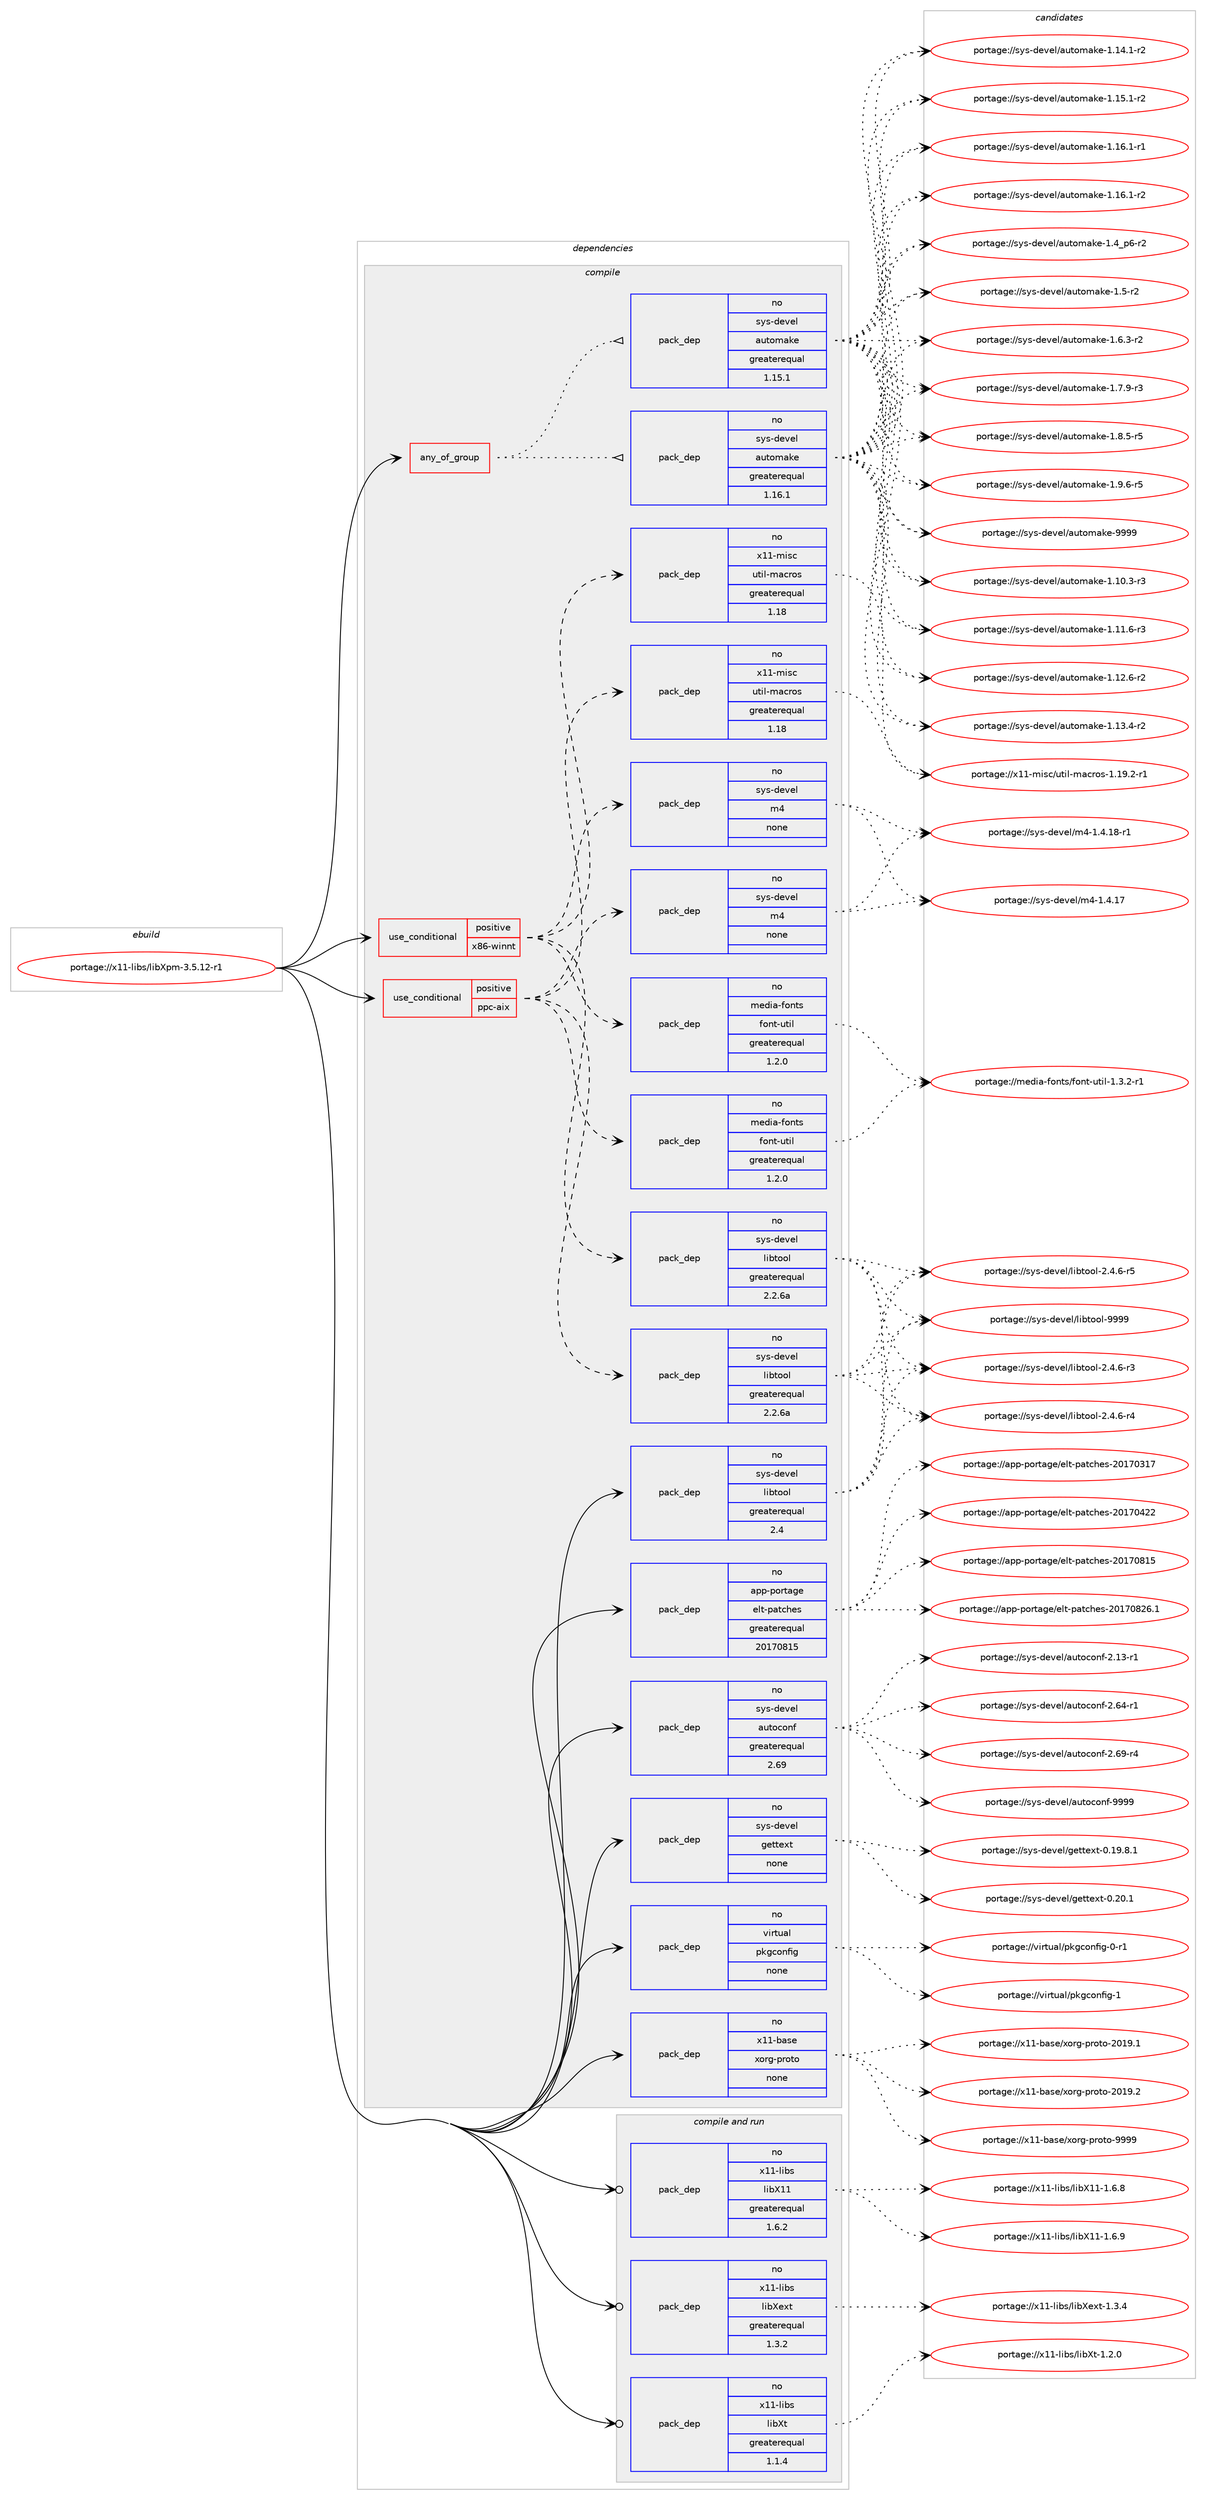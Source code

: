 digraph prolog {

# *************
# Graph options
# *************

newrank=true;
concentrate=true;
compound=true;
graph [rankdir=LR,fontname=Helvetica,fontsize=10,ranksep=1.5];#, ranksep=2.5, nodesep=0.2];
edge  [arrowhead=vee];
node  [fontname=Helvetica,fontsize=10];

# **********
# The ebuild
# **********

subgraph cluster_leftcol {
color=gray;
rank=same;
label=<<i>ebuild</i>>;
id [label="portage://x11-libs/libXpm-3.5.12-r1", color=red, width=4, href="../x11-libs/libXpm-3.5.12-r1.svg"];
}

# ****************
# The dependencies
# ****************

subgraph cluster_midcol {
color=gray;
label=<<i>dependencies</i>>;
subgraph cluster_compile {
fillcolor="#eeeeee";
style=filled;
label=<<i>compile</i>>;
subgraph any7763 {
dependency449799 [label=<<TABLE BORDER="0" CELLBORDER="1" CELLSPACING="0" CELLPADDING="4"><TR><TD CELLPADDING="10">any_of_group</TD></TR></TABLE>>, shape=none, color=red];subgraph pack333781 {
dependency449800 [label=<<TABLE BORDER="0" CELLBORDER="1" CELLSPACING="0" CELLPADDING="4" WIDTH="220"><TR><TD ROWSPAN="6" CELLPADDING="30">pack_dep</TD></TR><TR><TD WIDTH="110">no</TD></TR><TR><TD>sys-devel</TD></TR><TR><TD>automake</TD></TR><TR><TD>greaterequal</TD></TR><TR><TD>1.16.1</TD></TR></TABLE>>, shape=none, color=blue];
}
dependency449799:e -> dependency449800:w [weight=20,style="dotted",arrowhead="oinv"];
subgraph pack333782 {
dependency449801 [label=<<TABLE BORDER="0" CELLBORDER="1" CELLSPACING="0" CELLPADDING="4" WIDTH="220"><TR><TD ROWSPAN="6" CELLPADDING="30">pack_dep</TD></TR><TR><TD WIDTH="110">no</TD></TR><TR><TD>sys-devel</TD></TR><TR><TD>automake</TD></TR><TR><TD>greaterequal</TD></TR><TR><TD>1.15.1</TD></TR></TABLE>>, shape=none, color=blue];
}
dependency449799:e -> dependency449801:w [weight=20,style="dotted",arrowhead="oinv"];
}
id:e -> dependency449799:w [weight=20,style="solid",arrowhead="vee"];
subgraph cond107968 {
dependency449802 [label=<<TABLE BORDER="0" CELLBORDER="1" CELLSPACING="0" CELLPADDING="4"><TR><TD ROWSPAN="3" CELLPADDING="10">use_conditional</TD></TR><TR><TD>positive</TD></TR><TR><TD>ppc-aix</TD></TR></TABLE>>, shape=none, color=red];
subgraph pack333783 {
dependency449803 [label=<<TABLE BORDER="0" CELLBORDER="1" CELLSPACING="0" CELLPADDING="4" WIDTH="220"><TR><TD ROWSPAN="6" CELLPADDING="30">pack_dep</TD></TR><TR><TD WIDTH="110">no</TD></TR><TR><TD>sys-devel</TD></TR><TR><TD>libtool</TD></TR><TR><TD>greaterequal</TD></TR><TR><TD>2.2.6a</TD></TR></TABLE>>, shape=none, color=blue];
}
dependency449802:e -> dependency449803:w [weight=20,style="dashed",arrowhead="vee"];
subgraph pack333784 {
dependency449804 [label=<<TABLE BORDER="0" CELLBORDER="1" CELLSPACING="0" CELLPADDING="4" WIDTH="220"><TR><TD ROWSPAN="6" CELLPADDING="30">pack_dep</TD></TR><TR><TD WIDTH="110">no</TD></TR><TR><TD>sys-devel</TD></TR><TR><TD>m4</TD></TR><TR><TD>none</TD></TR><TR><TD></TD></TR></TABLE>>, shape=none, color=blue];
}
dependency449802:e -> dependency449804:w [weight=20,style="dashed",arrowhead="vee"];
subgraph pack333785 {
dependency449805 [label=<<TABLE BORDER="0" CELLBORDER="1" CELLSPACING="0" CELLPADDING="4" WIDTH="220"><TR><TD ROWSPAN="6" CELLPADDING="30">pack_dep</TD></TR><TR><TD WIDTH="110">no</TD></TR><TR><TD>x11-misc</TD></TR><TR><TD>util-macros</TD></TR><TR><TD>greaterequal</TD></TR><TR><TD>1.18</TD></TR></TABLE>>, shape=none, color=blue];
}
dependency449802:e -> dependency449805:w [weight=20,style="dashed",arrowhead="vee"];
subgraph pack333786 {
dependency449806 [label=<<TABLE BORDER="0" CELLBORDER="1" CELLSPACING="0" CELLPADDING="4" WIDTH="220"><TR><TD ROWSPAN="6" CELLPADDING="30">pack_dep</TD></TR><TR><TD WIDTH="110">no</TD></TR><TR><TD>media-fonts</TD></TR><TR><TD>font-util</TD></TR><TR><TD>greaterequal</TD></TR><TR><TD>1.2.0</TD></TR></TABLE>>, shape=none, color=blue];
}
dependency449802:e -> dependency449806:w [weight=20,style="dashed",arrowhead="vee"];
}
id:e -> dependency449802:w [weight=20,style="solid",arrowhead="vee"];
subgraph cond107969 {
dependency449807 [label=<<TABLE BORDER="0" CELLBORDER="1" CELLSPACING="0" CELLPADDING="4"><TR><TD ROWSPAN="3" CELLPADDING="10">use_conditional</TD></TR><TR><TD>positive</TD></TR><TR><TD>x86-winnt</TD></TR></TABLE>>, shape=none, color=red];
subgraph pack333787 {
dependency449808 [label=<<TABLE BORDER="0" CELLBORDER="1" CELLSPACING="0" CELLPADDING="4" WIDTH="220"><TR><TD ROWSPAN="6" CELLPADDING="30">pack_dep</TD></TR><TR><TD WIDTH="110">no</TD></TR><TR><TD>sys-devel</TD></TR><TR><TD>libtool</TD></TR><TR><TD>greaterequal</TD></TR><TR><TD>2.2.6a</TD></TR></TABLE>>, shape=none, color=blue];
}
dependency449807:e -> dependency449808:w [weight=20,style="dashed",arrowhead="vee"];
subgraph pack333788 {
dependency449809 [label=<<TABLE BORDER="0" CELLBORDER="1" CELLSPACING="0" CELLPADDING="4" WIDTH="220"><TR><TD ROWSPAN="6" CELLPADDING="30">pack_dep</TD></TR><TR><TD WIDTH="110">no</TD></TR><TR><TD>sys-devel</TD></TR><TR><TD>m4</TD></TR><TR><TD>none</TD></TR><TR><TD></TD></TR></TABLE>>, shape=none, color=blue];
}
dependency449807:e -> dependency449809:w [weight=20,style="dashed",arrowhead="vee"];
subgraph pack333789 {
dependency449810 [label=<<TABLE BORDER="0" CELLBORDER="1" CELLSPACING="0" CELLPADDING="4" WIDTH="220"><TR><TD ROWSPAN="6" CELLPADDING="30">pack_dep</TD></TR><TR><TD WIDTH="110">no</TD></TR><TR><TD>x11-misc</TD></TR><TR><TD>util-macros</TD></TR><TR><TD>greaterequal</TD></TR><TR><TD>1.18</TD></TR></TABLE>>, shape=none, color=blue];
}
dependency449807:e -> dependency449810:w [weight=20,style="dashed",arrowhead="vee"];
subgraph pack333790 {
dependency449811 [label=<<TABLE BORDER="0" CELLBORDER="1" CELLSPACING="0" CELLPADDING="4" WIDTH="220"><TR><TD ROWSPAN="6" CELLPADDING="30">pack_dep</TD></TR><TR><TD WIDTH="110">no</TD></TR><TR><TD>media-fonts</TD></TR><TR><TD>font-util</TD></TR><TR><TD>greaterequal</TD></TR><TR><TD>1.2.0</TD></TR></TABLE>>, shape=none, color=blue];
}
dependency449807:e -> dependency449811:w [weight=20,style="dashed",arrowhead="vee"];
}
id:e -> dependency449807:w [weight=20,style="solid",arrowhead="vee"];
subgraph pack333791 {
dependency449812 [label=<<TABLE BORDER="0" CELLBORDER="1" CELLSPACING="0" CELLPADDING="4" WIDTH="220"><TR><TD ROWSPAN="6" CELLPADDING="30">pack_dep</TD></TR><TR><TD WIDTH="110">no</TD></TR><TR><TD>app-portage</TD></TR><TR><TD>elt-patches</TD></TR><TR><TD>greaterequal</TD></TR><TR><TD>20170815</TD></TR></TABLE>>, shape=none, color=blue];
}
id:e -> dependency449812:w [weight=20,style="solid",arrowhead="vee"];
subgraph pack333792 {
dependency449813 [label=<<TABLE BORDER="0" CELLBORDER="1" CELLSPACING="0" CELLPADDING="4" WIDTH="220"><TR><TD ROWSPAN="6" CELLPADDING="30">pack_dep</TD></TR><TR><TD WIDTH="110">no</TD></TR><TR><TD>sys-devel</TD></TR><TR><TD>autoconf</TD></TR><TR><TD>greaterequal</TD></TR><TR><TD>2.69</TD></TR></TABLE>>, shape=none, color=blue];
}
id:e -> dependency449813:w [weight=20,style="solid",arrowhead="vee"];
subgraph pack333793 {
dependency449814 [label=<<TABLE BORDER="0" CELLBORDER="1" CELLSPACING="0" CELLPADDING="4" WIDTH="220"><TR><TD ROWSPAN="6" CELLPADDING="30">pack_dep</TD></TR><TR><TD WIDTH="110">no</TD></TR><TR><TD>sys-devel</TD></TR><TR><TD>gettext</TD></TR><TR><TD>none</TD></TR><TR><TD></TD></TR></TABLE>>, shape=none, color=blue];
}
id:e -> dependency449814:w [weight=20,style="solid",arrowhead="vee"];
subgraph pack333794 {
dependency449815 [label=<<TABLE BORDER="0" CELLBORDER="1" CELLSPACING="0" CELLPADDING="4" WIDTH="220"><TR><TD ROWSPAN="6" CELLPADDING="30">pack_dep</TD></TR><TR><TD WIDTH="110">no</TD></TR><TR><TD>sys-devel</TD></TR><TR><TD>libtool</TD></TR><TR><TD>greaterequal</TD></TR><TR><TD>2.4</TD></TR></TABLE>>, shape=none, color=blue];
}
id:e -> dependency449815:w [weight=20,style="solid",arrowhead="vee"];
subgraph pack333795 {
dependency449816 [label=<<TABLE BORDER="0" CELLBORDER="1" CELLSPACING="0" CELLPADDING="4" WIDTH="220"><TR><TD ROWSPAN="6" CELLPADDING="30">pack_dep</TD></TR><TR><TD WIDTH="110">no</TD></TR><TR><TD>virtual</TD></TR><TR><TD>pkgconfig</TD></TR><TR><TD>none</TD></TR><TR><TD></TD></TR></TABLE>>, shape=none, color=blue];
}
id:e -> dependency449816:w [weight=20,style="solid",arrowhead="vee"];
subgraph pack333796 {
dependency449817 [label=<<TABLE BORDER="0" CELLBORDER="1" CELLSPACING="0" CELLPADDING="4" WIDTH="220"><TR><TD ROWSPAN="6" CELLPADDING="30">pack_dep</TD></TR><TR><TD WIDTH="110">no</TD></TR><TR><TD>x11-base</TD></TR><TR><TD>xorg-proto</TD></TR><TR><TD>none</TD></TR><TR><TD></TD></TR></TABLE>>, shape=none, color=blue];
}
id:e -> dependency449817:w [weight=20,style="solid",arrowhead="vee"];
}
subgraph cluster_compileandrun {
fillcolor="#eeeeee";
style=filled;
label=<<i>compile and run</i>>;
subgraph pack333797 {
dependency449818 [label=<<TABLE BORDER="0" CELLBORDER="1" CELLSPACING="0" CELLPADDING="4" WIDTH="220"><TR><TD ROWSPAN="6" CELLPADDING="30">pack_dep</TD></TR><TR><TD WIDTH="110">no</TD></TR><TR><TD>x11-libs</TD></TR><TR><TD>libX11</TD></TR><TR><TD>greaterequal</TD></TR><TR><TD>1.6.2</TD></TR></TABLE>>, shape=none, color=blue];
}
id:e -> dependency449818:w [weight=20,style="solid",arrowhead="odotvee"];
subgraph pack333798 {
dependency449819 [label=<<TABLE BORDER="0" CELLBORDER="1" CELLSPACING="0" CELLPADDING="4" WIDTH="220"><TR><TD ROWSPAN="6" CELLPADDING="30">pack_dep</TD></TR><TR><TD WIDTH="110">no</TD></TR><TR><TD>x11-libs</TD></TR><TR><TD>libXext</TD></TR><TR><TD>greaterequal</TD></TR><TR><TD>1.3.2</TD></TR></TABLE>>, shape=none, color=blue];
}
id:e -> dependency449819:w [weight=20,style="solid",arrowhead="odotvee"];
subgraph pack333799 {
dependency449820 [label=<<TABLE BORDER="0" CELLBORDER="1" CELLSPACING="0" CELLPADDING="4" WIDTH="220"><TR><TD ROWSPAN="6" CELLPADDING="30">pack_dep</TD></TR><TR><TD WIDTH="110">no</TD></TR><TR><TD>x11-libs</TD></TR><TR><TD>libXt</TD></TR><TR><TD>greaterequal</TD></TR><TR><TD>1.1.4</TD></TR></TABLE>>, shape=none, color=blue];
}
id:e -> dependency449820:w [weight=20,style="solid",arrowhead="odotvee"];
}
subgraph cluster_run {
fillcolor="#eeeeee";
style=filled;
label=<<i>run</i>>;
}
}

# **************
# The candidates
# **************

subgraph cluster_choices {
rank=same;
color=gray;
label=<<i>candidates</i>>;

subgraph choice333781 {
color=black;
nodesep=1;
choiceportage11512111545100101118101108479711711611110997107101454946494846514511451 [label="portage://sys-devel/automake-1.10.3-r3", color=red, width=4,href="../sys-devel/automake-1.10.3-r3.svg"];
choiceportage11512111545100101118101108479711711611110997107101454946494946544511451 [label="portage://sys-devel/automake-1.11.6-r3", color=red, width=4,href="../sys-devel/automake-1.11.6-r3.svg"];
choiceportage11512111545100101118101108479711711611110997107101454946495046544511450 [label="portage://sys-devel/automake-1.12.6-r2", color=red, width=4,href="../sys-devel/automake-1.12.6-r2.svg"];
choiceportage11512111545100101118101108479711711611110997107101454946495146524511450 [label="portage://sys-devel/automake-1.13.4-r2", color=red, width=4,href="../sys-devel/automake-1.13.4-r2.svg"];
choiceportage11512111545100101118101108479711711611110997107101454946495246494511450 [label="portage://sys-devel/automake-1.14.1-r2", color=red, width=4,href="../sys-devel/automake-1.14.1-r2.svg"];
choiceportage11512111545100101118101108479711711611110997107101454946495346494511450 [label="portage://sys-devel/automake-1.15.1-r2", color=red, width=4,href="../sys-devel/automake-1.15.1-r2.svg"];
choiceportage11512111545100101118101108479711711611110997107101454946495446494511449 [label="portage://sys-devel/automake-1.16.1-r1", color=red, width=4,href="../sys-devel/automake-1.16.1-r1.svg"];
choiceportage11512111545100101118101108479711711611110997107101454946495446494511450 [label="portage://sys-devel/automake-1.16.1-r2", color=red, width=4,href="../sys-devel/automake-1.16.1-r2.svg"];
choiceportage115121115451001011181011084797117116111109971071014549465295112544511450 [label="portage://sys-devel/automake-1.4_p6-r2", color=red, width=4,href="../sys-devel/automake-1.4_p6-r2.svg"];
choiceportage11512111545100101118101108479711711611110997107101454946534511450 [label="portage://sys-devel/automake-1.5-r2", color=red, width=4,href="../sys-devel/automake-1.5-r2.svg"];
choiceportage115121115451001011181011084797117116111109971071014549465446514511450 [label="portage://sys-devel/automake-1.6.3-r2", color=red, width=4,href="../sys-devel/automake-1.6.3-r2.svg"];
choiceportage115121115451001011181011084797117116111109971071014549465546574511451 [label="portage://sys-devel/automake-1.7.9-r3", color=red, width=4,href="../sys-devel/automake-1.7.9-r3.svg"];
choiceportage115121115451001011181011084797117116111109971071014549465646534511453 [label="portage://sys-devel/automake-1.8.5-r5", color=red, width=4,href="../sys-devel/automake-1.8.5-r5.svg"];
choiceportage115121115451001011181011084797117116111109971071014549465746544511453 [label="portage://sys-devel/automake-1.9.6-r5", color=red, width=4,href="../sys-devel/automake-1.9.6-r5.svg"];
choiceportage115121115451001011181011084797117116111109971071014557575757 [label="portage://sys-devel/automake-9999", color=red, width=4,href="../sys-devel/automake-9999.svg"];
dependency449800:e -> choiceportage11512111545100101118101108479711711611110997107101454946494846514511451:w [style=dotted,weight="100"];
dependency449800:e -> choiceportage11512111545100101118101108479711711611110997107101454946494946544511451:w [style=dotted,weight="100"];
dependency449800:e -> choiceportage11512111545100101118101108479711711611110997107101454946495046544511450:w [style=dotted,weight="100"];
dependency449800:e -> choiceportage11512111545100101118101108479711711611110997107101454946495146524511450:w [style=dotted,weight="100"];
dependency449800:e -> choiceportage11512111545100101118101108479711711611110997107101454946495246494511450:w [style=dotted,weight="100"];
dependency449800:e -> choiceportage11512111545100101118101108479711711611110997107101454946495346494511450:w [style=dotted,weight="100"];
dependency449800:e -> choiceportage11512111545100101118101108479711711611110997107101454946495446494511449:w [style=dotted,weight="100"];
dependency449800:e -> choiceportage11512111545100101118101108479711711611110997107101454946495446494511450:w [style=dotted,weight="100"];
dependency449800:e -> choiceportage115121115451001011181011084797117116111109971071014549465295112544511450:w [style=dotted,weight="100"];
dependency449800:e -> choiceportage11512111545100101118101108479711711611110997107101454946534511450:w [style=dotted,weight="100"];
dependency449800:e -> choiceportage115121115451001011181011084797117116111109971071014549465446514511450:w [style=dotted,weight="100"];
dependency449800:e -> choiceportage115121115451001011181011084797117116111109971071014549465546574511451:w [style=dotted,weight="100"];
dependency449800:e -> choiceportage115121115451001011181011084797117116111109971071014549465646534511453:w [style=dotted,weight="100"];
dependency449800:e -> choiceportage115121115451001011181011084797117116111109971071014549465746544511453:w [style=dotted,weight="100"];
dependency449800:e -> choiceportage115121115451001011181011084797117116111109971071014557575757:w [style=dotted,weight="100"];
}
subgraph choice333782 {
color=black;
nodesep=1;
choiceportage11512111545100101118101108479711711611110997107101454946494846514511451 [label="portage://sys-devel/automake-1.10.3-r3", color=red, width=4,href="../sys-devel/automake-1.10.3-r3.svg"];
choiceportage11512111545100101118101108479711711611110997107101454946494946544511451 [label="portage://sys-devel/automake-1.11.6-r3", color=red, width=4,href="../sys-devel/automake-1.11.6-r3.svg"];
choiceportage11512111545100101118101108479711711611110997107101454946495046544511450 [label="portage://sys-devel/automake-1.12.6-r2", color=red, width=4,href="../sys-devel/automake-1.12.6-r2.svg"];
choiceportage11512111545100101118101108479711711611110997107101454946495146524511450 [label="portage://sys-devel/automake-1.13.4-r2", color=red, width=4,href="../sys-devel/automake-1.13.4-r2.svg"];
choiceportage11512111545100101118101108479711711611110997107101454946495246494511450 [label="portage://sys-devel/automake-1.14.1-r2", color=red, width=4,href="../sys-devel/automake-1.14.1-r2.svg"];
choiceportage11512111545100101118101108479711711611110997107101454946495346494511450 [label="portage://sys-devel/automake-1.15.1-r2", color=red, width=4,href="../sys-devel/automake-1.15.1-r2.svg"];
choiceportage11512111545100101118101108479711711611110997107101454946495446494511449 [label="portage://sys-devel/automake-1.16.1-r1", color=red, width=4,href="../sys-devel/automake-1.16.1-r1.svg"];
choiceportage11512111545100101118101108479711711611110997107101454946495446494511450 [label="portage://sys-devel/automake-1.16.1-r2", color=red, width=4,href="../sys-devel/automake-1.16.1-r2.svg"];
choiceportage115121115451001011181011084797117116111109971071014549465295112544511450 [label="portage://sys-devel/automake-1.4_p6-r2", color=red, width=4,href="../sys-devel/automake-1.4_p6-r2.svg"];
choiceportage11512111545100101118101108479711711611110997107101454946534511450 [label="portage://sys-devel/automake-1.5-r2", color=red, width=4,href="../sys-devel/automake-1.5-r2.svg"];
choiceportage115121115451001011181011084797117116111109971071014549465446514511450 [label="portage://sys-devel/automake-1.6.3-r2", color=red, width=4,href="../sys-devel/automake-1.6.3-r2.svg"];
choiceportage115121115451001011181011084797117116111109971071014549465546574511451 [label="portage://sys-devel/automake-1.7.9-r3", color=red, width=4,href="../sys-devel/automake-1.7.9-r3.svg"];
choiceportage115121115451001011181011084797117116111109971071014549465646534511453 [label="portage://sys-devel/automake-1.8.5-r5", color=red, width=4,href="../sys-devel/automake-1.8.5-r5.svg"];
choiceportage115121115451001011181011084797117116111109971071014549465746544511453 [label="portage://sys-devel/automake-1.9.6-r5", color=red, width=4,href="../sys-devel/automake-1.9.6-r5.svg"];
choiceportage115121115451001011181011084797117116111109971071014557575757 [label="portage://sys-devel/automake-9999", color=red, width=4,href="../sys-devel/automake-9999.svg"];
dependency449801:e -> choiceportage11512111545100101118101108479711711611110997107101454946494846514511451:w [style=dotted,weight="100"];
dependency449801:e -> choiceportage11512111545100101118101108479711711611110997107101454946494946544511451:w [style=dotted,weight="100"];
dependency449801:e -> choiceportage11512111545100101118101108479711711611110997107101454946495046544511450:w [style=dotted,weight="100"];
dependency449801:e -> choiceportage11512111545100101118101108479711711611110997107101454946495146524511450:w [style=dotted,weight="100"];
dependency449801:e -> choiceportage11512111545100101118101108479711711611110997107101454946495246494511450:w [style=dotted,weight="100"];
dependency449801:e -> choiceportage11512111545100101118101108479711711611110997107101454946495346494511450:w [style=dotted,weight="100"];
dependency449801:e -> choiceportage11512111545100101118101108479711711611110997107101454946495446494511449:w [style=dotted,weight="100"];
dependency449801:e -> choiceportage11512111545100101118101108479711711611110997107101454946495446494511450:w [style=dotted,weight="100"];
dependency449801:e -> choiceportage115121115451001011181011084797117116111109971071014549465295112544511450:w [style=dotted,weight="100"];
dependency449801:e -> choiceportage11512111545100101118101108479711711611110997107101454946534511450:w [style=dotted,weight="100"];
dependency449801:e -> choiceportage115121115451001011181011084797117116111109971071014549465446514511450:w [style=dotted,weight="100"];
dependency449801:e -> choiceportage115121115451001011181011084797117116111109971071014549465546574511451:w [style=dotted,weight="100"];
dependency449801:e -> choiceportage115121115451001011181011084797117116111109971071014549465646534511453:w [style=dotted,weight="100"];
dependency449801:e -> choiceportage115121115451001011181011084797117116111109971071014549465746544511453:w [style=dotted,weight="100"];
dependency449801:e -> choiceportage115121115451001011181011084797117116111109971071014557575757:w [style=dotted,weight="100"];
}
subgraph choice333783 {
color=black;
nodesep=1;
choiceportage1151211154510010111810110847108105981161111111084550465246544511451 [label="portage://sys-devel/libtool-2.4.6-r3", color=red, width=4,href="../sys-devel/libtool-2.4.6-r3.svg"];
choiceportage1151211154510010111810110847108105981161111111084550465246544511452 [label="portage://sys-devel/libtool-2.4.6-r4", color=red, width=4,href="../sys-devel/libtool-2.4.6-r4.svg"];
choiceportage1151211154510010111810110847108105981161111111084550465246544511453 [label="portage://sys-devel/libtool-2.4.6-r5", color=red, width=4,href="../sys-devel/libtool-2.4.6-r5.svg"];
choiceportage1151211154510010111810110847108105981161111111084557575757 [label="portage://sys-devel/libtool-9999", color=red, width=4,href="../sys-devel/libtool-9999.svg"];
dependency449803:e -> choiceportage1151211154510010111810110847108105981161111111084550465246544511451:w [style=dotted,weight="100"];
dependency449803:e -> choiceportage1151211154510010111810110847108105981161111111084550465246544511452:w [style=dotted,weight="100"];
dependency449803:e -> choiceportage1151211154510010111810110847108105981161111111084550465246544511453:w [style=dotted,weight="100"];
dependency449803:e -> choiceportage1151211154510010111810110847108105981161111111084557575757:w [style=dotted,weight="100"];
}
subgraph choice333784 {
color=black;
nodesep=1;
choiceportage11512111545100101118101108471095245494652464955 [label="portage://sys-devel/m4-1.4.17", color=red, width=4,href="../sys-devel/m4-1.4.17.svg"];
choiceportage115121115451001011181011084710952454946524649564511449 [label="portage://sys-devel/m4-1.4.18-r1", color=red, width=4,href="../sys-devel/m4-1.4.18-r1.svg"];
dependency449804:e -> choiceportage11512111545100101118101108471095245494652464955:w [style=dotted,weight="100"];
dependency449804:e -> choiceportage115121115451001011181011084710952454946524649564511449:w [style=dotted,weight="100"];
}
subgraph choice333785 {
color=black;
nodesep=1;
choiceportage1204949451091051159947117116105108451099799114111115454946495746504511449 [label="portage://x11-misc/util-macros-1.19.2-r1", color=red, width=4,href="../x11-misc/util-macros-1.19.2-r1.svg"];
dependency449805:e -> choiceportage1204949451091051159947117116105108451099799114111115454946495746504511449:w [style=dotted,weight="100"];
}
subgraph choice333786 {
color=black;
nodesep=1;
choiceportage109101100105974510211111011611547102111110116451171161051084549465146504511449 [label="portage://media-fonts/font-util-1.3.2-r1", color=red, width=4,href="../media-fonts/font-util-1.3.2-r1.svg"];
dependency449806:e -> choiceportage109101100105974510211111011611547102111110116451171161051084549465146504511449:w [style=dotted,weight="100"];
}
subgraph choice333787 {
color=black;
nodesep=1;
choiceportage1151211154510010111810110847108105981161111111084550465246544511451 [label="portage://sys-devel/libtool-2.4.6-r3", color=red, width=4,href="../sys-devel/libtool-2.4.6-r3.svg"];
choiceportage1151211154510010111810110847108105981161111111084550465246544511452 [label="portage://sys-devel/libtool-2.4.6-r4", color=red, width=4,href="../sys-devel/libtool-2.4.6-r4.svg"];
choiceportage1151211154510010111810110847108105981161111111084550465246544511453 [label="portage://sys-devel/libtool-2.4.6-r5", color=red, width=4,href="../sys-devel/libtool-2.4.6-r5.svg"];
choiceportage1151211154510010111810110847108105981161111111084557575757 [label="portage://sys-devel/libtool-9999", color=red, width=4,href="../sys-devel/libtool-9999.svg"];
dependency449808:e -> choiceportage1151211154510010111810110847108105981161111111084550465246544511451:w [style=dotted,weight="100"];
dependency449808:e -> choiceportage1151211154510010111810110847108105981161111111084550465246544511452:w [style=dotted,weight="100"];
dependency449808:e -> choiceportage1151211154510010111810110847108105981161111111084550465246544511453:w [style=dotted,weight="100"];
dependency449808:e -> choiceportage1151211154510010111810110847108105981161111111084557575757:w [style=dotted,weight="100"];
}
subgraph choice333788 {
color=black;
nodesep=1;
choiceportage11512111545100101118101108471095245494652464955 [label="portage://sys-devel/m4-1.4.17", color=red, width=4,href="../sys-devel/m4-1.4.17.svg"];
choiceportage115121115451001011181011084710952454946524649564511449 [label="portage://sys-devel/m4-1.4.18-r1", color=red, width=4,href="../sys-devel/m4-1.4.18-r1.svg"];
dependency449809:e -> choiceportage11512111545100101118101108471095245494652464955:w [style=dotted,weight="100"];
dependency449809:e -> choiceportage115121115451001011181011084710952454946524649564511449:w [style=dotted,weight="100"];
}
subgraph choice333789 {
color=black;
nodesep=1;
choiceportage1204949451091051159947117116105108451099799114111115454946495746504511449 [label="portage://x11-misc/util-macros-1.19.2-r1", color=red, width=4,href="../x11-misc/util-macros-1.19.2-r1.svg"];
dependency449810:e -> choiceportage1204949451091051159947117116105108451099799114111115454946495746504511449:w [style=dotted,weight="100"];
}
subgraph choice333790 {
color=black;
nodesep=1;
choiceportage109101100105974510211111011611547102111110116451171161051084549465146504511449 [label="portage://media-fonts/font-util-1.3.2-r1", color=red, width=4,href="../media-fonts/font-util-1.3.2-r1.svg"];
dependency449811:e -> choiceportage109101100105974510211111011611547102111110116451171161051084549465146504511449:w [style=dotted,weight="100"];
}
subgraph choice333791 {
color=black;
nodesep=1;
choiceportage97112112451121111141169710310147101108116451129711699104101115455048495548514955 [label="portage://app-portage/elt-patches-20170317", color=red, width=4,href="../app-portage/elt-patches-20170317.svg"];
choiceportage97112112451121111141169710310147101108116451129711699104101115455048495548525050 [label="portage://app-portage/elt-patches-20170422", color=red, width=4,href="../app-portage/elt-patches-20170422.svg"];
choiceportage97112112451121111141169710310147101108116451129711699104101115455048495548564953 [label="portage://app-portage/elt-patches-20170815", color=red, width=4,href="../app-portage/elt-patches-20170815.svg"];
choiceportage971121124511211111411697103101471011081164511297116991041011154550484955485650544649 [label="portage://app-portage/elt-patches-20170826.1", color=red, width=4,href="../app-portage/elt-patches-20170826.1.svg"];
dependency449812:e -> choiceportage97112112451121111141169710310147101108116451129711699104101115455048495548514955:w [style=dotted,weight="100"];
dependency449812:e -> choiceportage97112112451121111141169710310147101108116451129711699104101115455048495548525050:w [style=dotted,weight="100"];
dependency449812:e -> choiceportage97112112451121111141169710310147101108116451129711699104101115455048495548564953:w [style=dotted,weight="100"];
dependency449812:e -> choiceportage971121124511211111411697103101471011081164511297116991041011154550484955485650544649:w [style=dotted,weight="100"];
}
subgraph choice333792 {
color=black;
nodesep=1;
choiceportage1151211154510010111810110847971171161119911111010245504649514511449 [label="portage://sys-devel/autoconf-2.13-r1", color=red, width=4,href="../sys-devel/autoconf-2.13-r1.svg"];
choiceportage1151211154510010111810110847971171161119911111010245504654524511449 [label="portage://sys-devel/autoconf-2.64-r1", color=red, width=4,href="../sys-devel/autoconf-2.64-r1.svg"];
choiceportage1151211154510010111810110847971171161119911111010245504654574511452 [label="portage://sys-devel/autoconf-2.69-r4", color=red, width=4,href="../sys-devel/autoconf-2.69-r4.svg"];
choiceportage115121115451001011181011084797117116111991111101024557575757 [label="portage://sys-devel/autoconf-9999", color=red, width=4,href="../sys-devel/autoconf-9999.svg"];
dependency449813:e -> choiceportage1151211154510010111810110847971171161119911111010245504649514511449:w [style=dotted,weight="100"];
dependency449813:e -> choiceportage1151211154510010111810110847971171161119911111010245504654524511449:w [style=dotted,weight="100"];
dependency449813:e -> choiceportage1151211154510010111810110847971171161119911111010245504654574511452:w [style=dotted,weight="100"];
dependency449813:e -> choiceportage115121115451001011181011084797117116111991111101024557575757:w [style=dotted,weight="100"];
}
subgraph choice333793 {
color=black;
nodesep=1;
choiceportage1151211154510010111810110847103101116116101120116454846495746564649 [label="portage://sys-devel/gettext-0.19.8.1", color=red, width=4,href="../sys-devel/gettext-0.19.8.1.svg"];
choiceportage115121115451001011181011084710310111611610112011645484650484649 [label="portage://sys-devel/gettext-0.20.1", color=red, width=4,href="../sys-devel/gettext-0.20.1.svg"];
dependency449814:e -> choiceportage1151211154510010111810110847103101116116101120116454846495746564649:w [style=dotted,weight="100"];
dependency449814:e -> choiceportage115121115451001011181011084710310111611610112011645484650484649:w [style=dotted,weight="100"];
}
subgraph choice333794 {
color=black;
nodesep=1;
choiceportage1151211154510010111810110847108105981161111111084550465246544511451 [label="portage://sys-devel/libtool-2.4.6-r3", color=red, width=4,href="../sys-devel/libtool-2.4.6-r3.svg"];
choiceportage1151211154510010111810110847108105981161111111084550465246544511452 [label="portage://sys-devel/libtool-2.4.6-r4", color=red, width=4,href="../sys-devel/libtool-2.4.6-r4.svg"];
choiceportage1151211154510010111810110847108105981161111111084550465246544511453 [label="portage://sys-devel/libtool-2.4.6-r5", color=red, width=4,href="../sys-devel/libtool-2.4.6-r5.svg"];
choiceportage1151211154510010111810110847108105981161111111084557575757 [label="portage://sys-devel/libtool-9999", color=red, width=4,href="../sys-devel/libtool-9999.svg"];
dependency449815:e -> choiceportage1151211154510010111810110847108105981161111111084550465246544511451:w [style=dotted,weight="100"];
dependency449815:e -> choiceportage1151211154510010111810110847108105981161111111084550465246544511452:w [style=dotted,weight="100"];
dependency449815:e -> choiceportage1151211154510010111810110847108105981161111111084550465246544511453:w [style=dotted,weight="100"];
dependency449815:e -> choiceportage1151211154510010111810110847108105981161111111084557575757:w [style=dotted,weight="100"];
}
subgraph choice333795 {
color=black;
nodesep=1;
choiceportage11810511411611797108471121071039911111010210510345484511449 [label="portage://virtual/pkgconfig-0-r1", color=red, width=4,href="../virtual/pkgconfig-0-r1.svg"];
choiceportage1181051141161179710847112107103991111101021051034549 [label="portage://virtual/pkgconfig-1", color=red, width=4,href="../virtual/pkgconfig-1.svg"];
dependency449816:e -> choiceportage11810511411611797108471121071039911111010210510345484511449:w [style=dotted,weight="100"];
dependency449816:e -> choiceportage1181051141161179710847112107103991111101021051034549:w [style=dotted,weight="100"];
}
subgraph choice333796 {
color=black;
nodesep=1;
choiceportage1204949459897115101471201111141034511211411111611145504849574649 [label="portage://x11-base/xorg-proto-2019.1", color=red, width=4,href="../x11-base/xorg-proto-2019.1.svg"];
choiceportage1204949459897115101471201111141034511211411111611145504849574650 [label="portage://x11-base/xorg-proto-2019.2", color=red, width=4,href="../x11-base/xorg-proto-2019.2.svg"];
choiceportage120494945989711510147120111114103451121141111161114557575757 [label="portage://x11-base/xorg-proto-9999", color=red, width=4,href="../x11-base/xorg-proto-9999.svg"];
dependency449817:e -> choiceportage1204949459897115101471201111141034511211411111611145504849574649:w [style=dotted,weight="100"];
dependency449817:e -> choiceportage1204949459897115101471201111141034511211411111611145504849574650:w [style=dotted,weight="100"];
dependency449817:e -> choiceportage120494945989711510147120111114103451121141111161114557575757:w [style=dotted,weight="100"];
}
subgraph choice333797 {
color=black;
nodesep=1;
choiceportage120494945108105981154710810598884949454946544656 [label="portage://x11-libs/libX11-1.6.8", color=red, width=4,href="../x11-libs/libX11-1.6.8.svg"];
choiceportage120494945108105981154710810598884949454946544657 [label="portage://x11-libs/libX11-1.6.9", color=red, width=4,href="../x11-libs/libX11-1.6.9.svg"];
dependency449818:e -> choiceportage120494945108105981154710810598884949454946544656:w [style=dotted,weight="100"];
dependency449818:e -> choiceportage120494945108105981154710810598884949454946544657:w [style=dotted,weight="100"];
}
subgraph choice333798 {
color=black;
nodesep=1;
choiceportage12049494510810598115471081059888101120116454946514652 [label="portage://x11-libs/libXext-1.3.4", color=red, width=4,href="../x11-libs/libXext-1.3.4.svg"];
dependency449819:e -> choiceportage12049494510810598115471081059888101120116454946514652:w [style=dotted,weight="100"];
}
subgraph choice333799 {
color=black;
nodesep=1;
choiceportage12049494510810598115471081059888116454946504648 [label="portage://x11-libs/libXt-1.2.0", color=red, width=4,href="../x11-libs/libXt-1.2.0.svg"];
dependency449820:e -> choiceportage12049494510810598115471081059888116454946504648:w [style=dotted,weight="100"];
}
}

}
